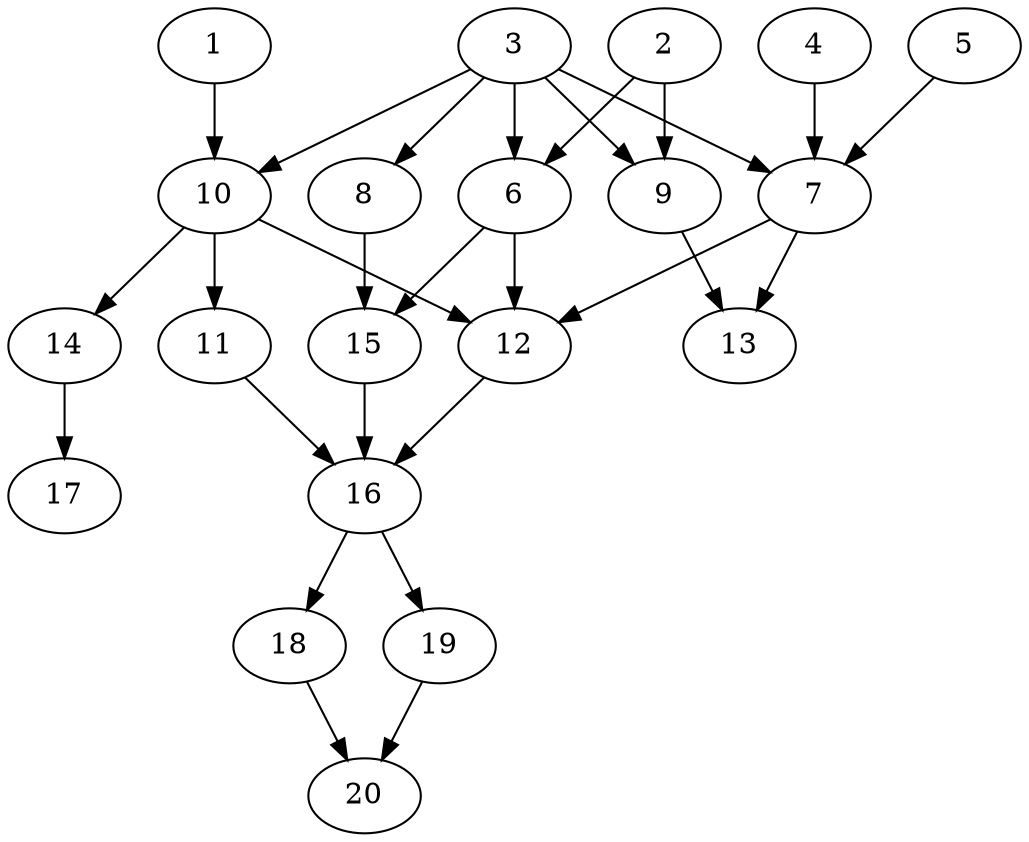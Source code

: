 // DAG automatically generated by daggen at Fri Jul 22 09:13:14 2022
// ./daggen --dot -n 20 --ccr 0.5 --fat 0.5 --regular 0.5 --density 0.6
digraph G {
  1 [compute_size="341844836164", trans_size="164814", result_size="91136", ram="8603793",alpha="0.16"]
  1 -> 10 [size ="91136"]
  2 [compute_size="68719476736", trans_size="111134", result_size="74752", ram="8413816",alpha="0.07"]
  2 -> 6 [size ="74752"]
  2 -> 9 [size ="74752"]
  3 [compute_size="68719476736", trans_size="721248", result_size="74752", ram="22338054",alpha="0.09"]
  3 -> 6 [size ="74752"]
  3 -> 7 [size ="74752"]
  3 -> 8 [size ="74752"]
  3 -> 9 [size ="74752"]
  3 -> 10 [size ="74752"]
  4 [compute_size="782757789696", trans_size="993995", result_size="54272", ram="35459624",alpha="0.10"]
  4 -> 7 [size ="54272"]
  5 [compute_size="231928233984", trans_size="466944", result_size="13312", ram="3247442",alpha="0.16"]
  5 -> 7 [size ="13312"]
  6 [compute_size="17630259556", trans_size="716467", result_size="13312", ram="17898626",alpha="0.12"]
  6 -> 12 [size ="13312"]
  6 -> 15 [size ="13312"]
  7 [compute_size="803255302044", trans_size="28425", result_size="91136", ram="29169228",alpha="0.09"]
  7 -> 12 [size ="91136"]
  7 -> 13 [size ="91136"]
  8 [compute_size="38690838709", trans_size="463239", result_size="1024", ram="9589485",alpha="0.12"]
  8 -> 15 [size ="1024"]
  9 [compute_size="425411122232", trans_size="276706", result_size="1024", ram="44135276",alpha="0.05"]
  9 -> 13 [size ="1024"]
  10 [compute_size="368293445632", trans_size="1047386", result_size="9216", ram="45352988",alpha="0.17"]
  10 -> 11 [size ="9216"]
  10 -> 12 [size ="9216"]
  10 -> 14 [size ="9216"]
  11 [compute_size="28991029248", trans_size="14952", result_size="29696", ram="16816980",alpha="0.19"]
  11 -> 16 [size ="29696"]
  12 [compute_size="8589934592", trans_size="75501", result_size="70656", ram="43240372",alpha="0.10"]
  12 -> 16 [size ="70656"]
  13 [compute_size="554763853", trans_size="468300", result_size="0", ram="35440352",alpha="0.12"]
  14 [compute_size="16817811054", trans_size="805832", result_size="70656", ram="42097764",alpha="0.15"]
  14 -> 17 [size ="70656"]
  15 [compute_size="85003594930", trans_size="291836", result_size="29696", ram="31095330",alpha="0.01"]
  15 -> 16 [size ="29696"]
  16 [compute_size="132276005107", trans_size="762584", result_size="1024", ram="23049072",alpha="0.08"]
  16 -> 18 [size ="1024"]
  16 -> 19 [size ="1024"]
  17 [compute_size="3592619921", trans_size="781081", result_size="0", ram="43714132",alpha="0.02"]
  18 [compute_size="782757789696", trans_size="614854", result_size="54272", ram="22956238",alpha="0.19"]
  18 -> 20 [size ="54272"]
  19 [compute_size="314551632044", trans_size="265394", result_size="91136", ram="28234180",alpha="0.15"]
  19 -> 20 [size ="91136"]
  20 [compute_size="212362155089", trans_size="111275", result_size="0", ram="36708964",alpha="0.11"]
}